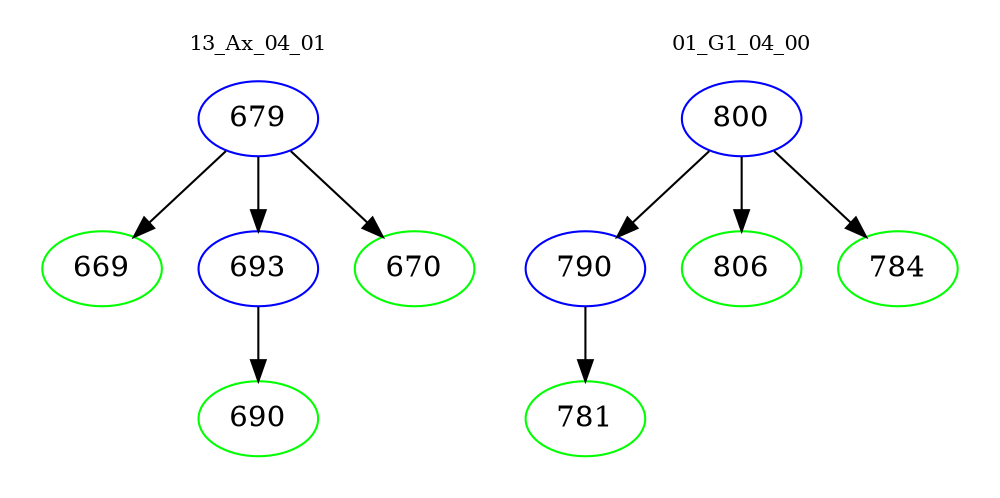 digraph{
subgraph cluster_0 {
color = white
label = "13_Ax_04_01";
fontsize=10;
T0_679 [label="679", color="blue"]
T0_679 -> T0_669 [color="black"]
T0_669 [label="669", color="green"]
T0_679 -> T0_693 [color="black"]
T0_693 [label="693", color="blue"]
T0_693 -> T0_690 [color="black"]
T0_690 [label="690", color="green"]
T0_679 -> T0_670 [color="black"]
T0_670 [label="670", color="green"]
}
subgraph cluster_1 {
color = white
label = "01_G1_04_00";
fontsize=10;
T1_800 [label="800", color="blue"]
T1_800 -> T1_790 [color="black"]
T1_790 [label="790", color="blue"]
T1_790 -> T1_781 [color="black"]
T1_781 [label="781", color="green"]
T1_800 -> T1_806 [color="black"]
T1_806 [label="806", color="green"]
T1_800 -> T1_784 [color="black"]
T1_784 [label="784", color="green"]
}
}

